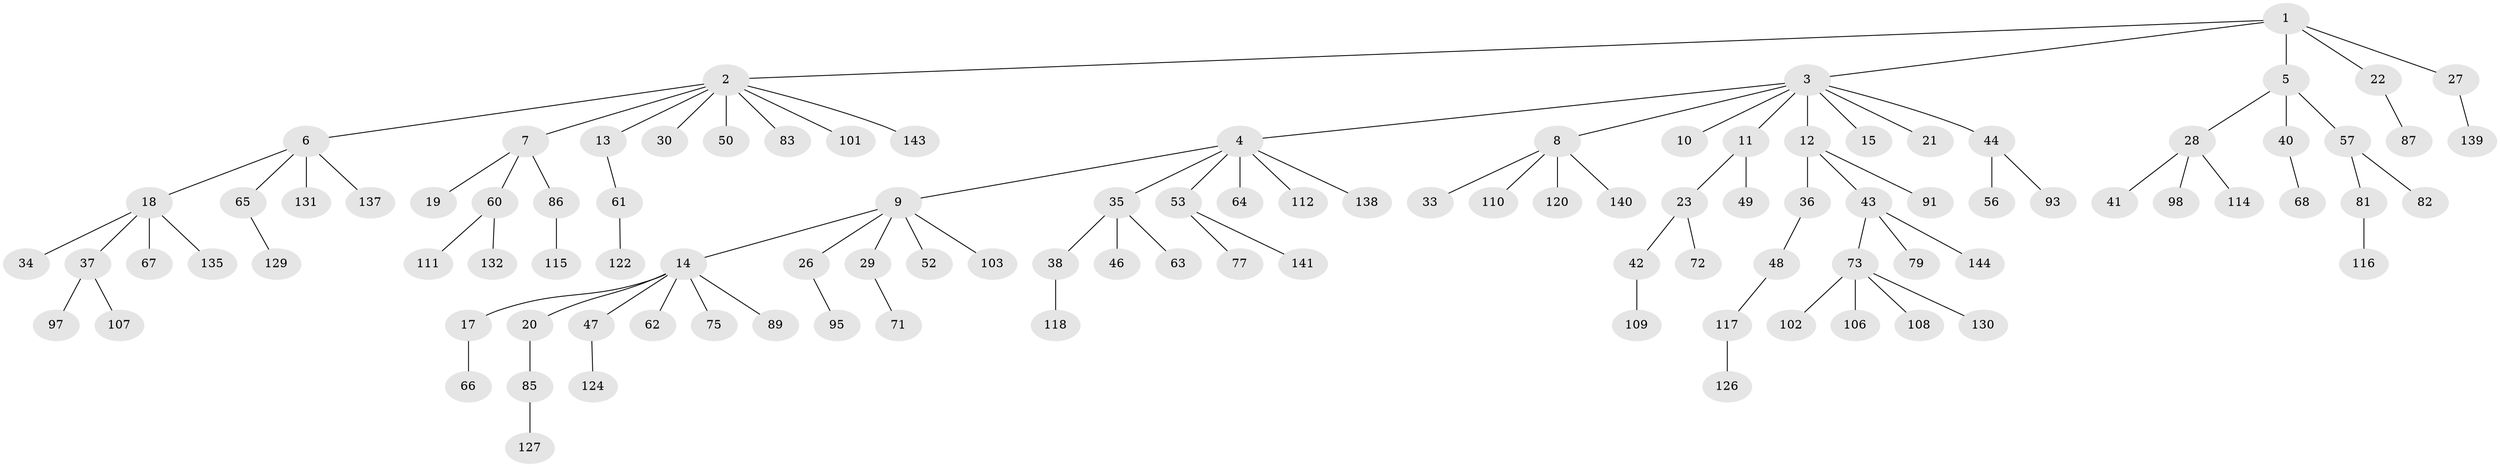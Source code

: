 // Generated by graph-tools (version 1.1) at 2025/24/03/03/25 07:24:08]
// undirected, 106 vertices, 105 edges
graph export_dot {
graph [start="1"]
  node [color=gray90,style=filled];
  1 [super="+24"];
  2 [super="+45"];
  3 [super="+104"];
  4 [super="+32"];
  5 [super="+146"];
  6 [super="+25"];
  7;
  8 [super="+59"];
  9 [super="+16"];
  10 [super="+145"];
  11 [super="+133"];
  12 [super="+39"];
  13 [super="+119"];
  14 [super="+31"];
  15;
  17 [super="+80"];
  18 [super="+134"];
  19;
  20;
  21 [super="+94"];
  22 [super="+55"];
  23 [super="+88"];
  26;
  27 [super="+123"];
  28;
  29 [super="+51"];
  30 [super="+78"];
  33;
  34;
  35;
  36;
  37;
  38 [super="+58"];
  40;
  41 [super="+74"];
  42;
  43;
  44;
  46 [super="+84"];
  47;
  48 [super="+54"];
  49 [super="+96"];
  50;
  52;
  53 [super="+76"];
  56;
  57 [super="+69"];
  60 [super="+99"];
  61;
  62 [super="+147"];
  63 [super="+105"];
  64 [super="+142"];
  65 [super="+70"];
  66 [super="+121"];
  67 [super="+125"];
  68 [super="+90"];
  71;
  72;
  73 [super="+100"];
  75;
  77;
  79;
  81;
  82;
  83;
  85 [super="+92"];
  86 [super="+128"];
  87;
  89;
  91;
  93;
  95;
  97;
  98;
  101 [super="+113"];
  102;
  103;
  106;
  107;
  108;
  109;
  110;
  111;
  112;
  114;
  115 [super="+136"];
  116;
  117;
  118;
  120;
  122;
  124;
  126;
  127;
  129;
  130;
  131;
  132;
  135;
  137;
  138;
  139;
  140;
  141;
  143;
  144;
  1 -- 2;
  1 -- 3;
  1 -- 5;
  1 -- 22;
  1 -- 27;
  2 -- 6;
  2 -- 7;
  2 -- 13;
  2 -- 30;
  2 -- 50;
  2 -- 83;
  2 -- 101;
  2 -- 143;
  3 -- 4;
  3 -- 8;
  3 -- 10;
  3 -- 11;
  3 -- 12;
  3 -- 15;
  3 -- 21;
  3 -- 44;
  4 -- 9;
  4 -- 53;
  4 -- 112;
  4 -- 138;
  4 -- 64;
  4 -- 35;
  5 -- 28;
  5 -- 40;
  5 -- 57;
  6 -- 18;
  6 -- 65;
  6 -- 137;
  6 -- 131;
  7 -- 19;
  7 -- 60;
  7 -- 86;
  8 -- 33;
  8 -- 120;
  8 -- 140;
  8 -- 110;
  9 -- 14;
  9 -- 26;
  9 -- 29;
  9 -- 52;
  9 -- 103;
  11 -- 23;
  11 -- 49;
  12 -- 36;
  12 -- 43;
  12 -- 91;
  13 -- 61;
  14 -- 17;
  14 -- 20;
  14 -- 47;
  14 -- 62;
  14 -- 75;
  14 -- 89;
  17 -- 66;
  18 -- 34;
  18 -- 37;
  18 -- 67;
  18 -- 135;
  20 -- 85;
  22 -- 87;
  23 -- 42;
  23 -- 72;
  26 -- 95;
  27 -- 139;
  28 -- 41;
  28 -- 98;
  28 -- 114;
  29 -- 71;
  35 -- 38;
  35 -- 46;
  35 -- 63;
  36 -- 48;
  37 -- 97;
  37 -- 107;
  38 -- 118;
  40 -- 68;
  42 -- 109;
  43 -- 73;
  43 -- 79;
  43 -- 144;
  44 -- 56;
  44 -- 93;
  47 -- 124;
  48 -- 117;
  53 -- 77;
  53 -- 141;
  57 -- 82;
  57 -- 81;
  60 -- 111;
  60 -- 132;
  61 -- 122;
  65 -- 129;
  73 -- 108;
  73 -- 130;
  73 -- 106;
  73 -- 102;
  81 -- 116;
  85 -- 127;
  86 -- 115;
  117 -- 126;
}
